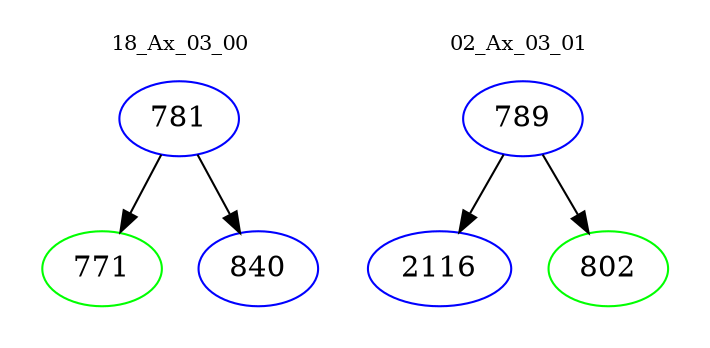 digraph{
subgraph cluster_0 {
color = white
label = "18_Ax_03_00";
fontsize=10;
T0_781 [label="781", color="blue"]
T0_781 -> T0_771 [color="black"]
T0_771 [label="771", color="green"]
T0_781 -> T0_840 [color="black"]
T0_840 [label="840", color="blue"]
}
subgraph cluster_1 {
color = white
label = "02_Ax_03_01";
fontsize=10;
T1_789 [label="789", color="blue"]
T1_789 -> T1_2116 [color="black"]
T1_2116 [label="2116", color="blue"]
T1_789 -> T1_802 [color="black"]
T1_802 [label="802", color="green"]
}
}
